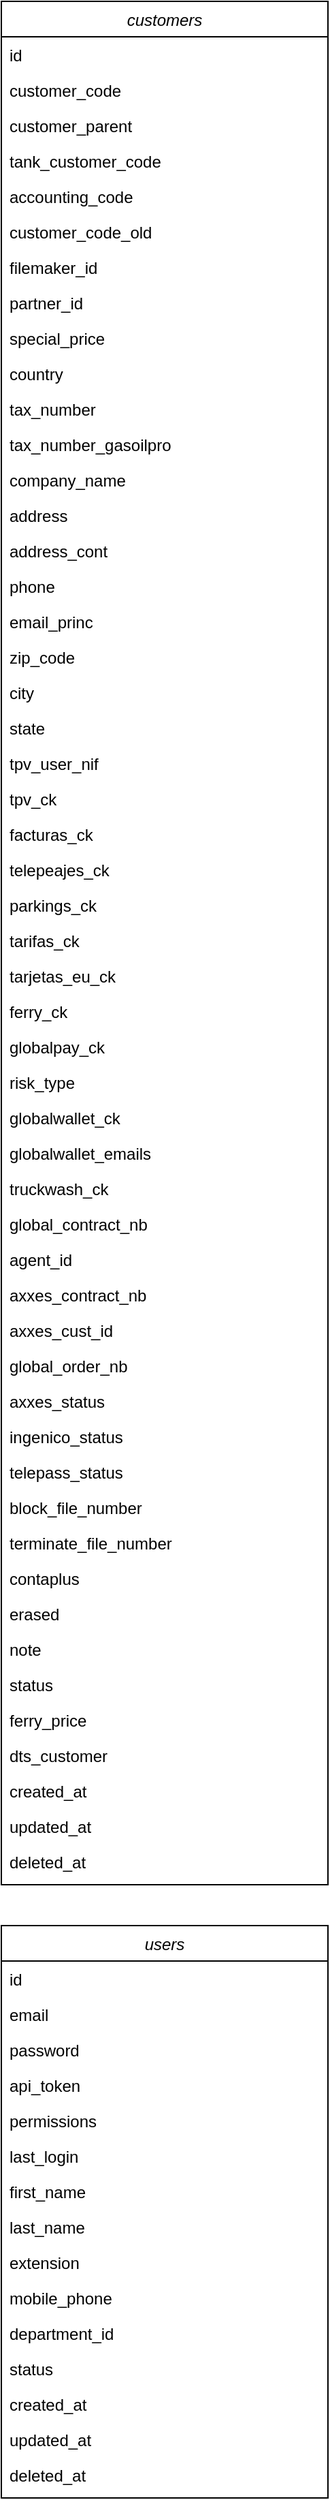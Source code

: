 <?xml version="1.0"?>
<mxfile version="26.1.3">
  <diagram id="diagram-all-tables" name="Page-1">
    <mxGraphModel dx="1434" dy="785" grid="1" gridSize="10" guides="1" tooltips="1" connect="1" arrows="1" fold="1" page="1" pageScale="1" pageWidth="827" pageHeight="1169" math="0" shadow="0">
      <root>
        <mxCell id="0"/>
        <mxCell id="1" parent="0"/>
        <mxCell id="customers-0" value="customers" style="swimlane;fontStyle=2;align=center;verticalAlign=top;childLayout=stackLayout;horizontal=1;startSize=26;horizontalStack=0;resizeParent=1;resizeLast=0;collapsible=1;marginBottom=0;rounded=0;shadow=0;strokeWidth=1;" parent="1" vertex="1">
          <mxGeometry x="220" y="120" width="240" height="1382" as="geometry">
            <mxRectangle x="230" y="140" width="240" height="26" as="alternateBounds"/>
          </mxGeometry>
        </mxCell>
        <mxCell id="customers-0-1" value="id" style="text;align=left;verticalAlign=top;spacingLeft=4;spacingRight=4;overflow=hidden;rotatable=0;points=[[0,0.5],[1,0.5]];portConstraint=eastwest;" parent="customers-0" vertex="1">
          <mxGeometry y="26" width="240" height="26" as="geometry"/>
        </mxCell>
        <mxCell id="customers-0-2" value="customer_code" style="text;align=left;verticalAlign=top;spacingLeft=4;spacingRight=4;overflow=hidden;rotatable=0;points=[[0,0.5],[1,0.5]];portConstraint=eastwest;" parent="customers-0" vertex="1">
          <mxGeometry y="52" width="240" height="26" as="geometry"/>
        </mxCell>
        <mxCell id="customers-0-3" value="customer_parent" style="text;align=left;verticalAlign=top;spacingLeft=4;spacingRight=4;overflow=hidden;rotatable=0;points=[[0,0.5],[1,0.5]];portConstraint=eastwest;" parent="customers-0" vertex="1">
          <mxGeometry y="78" width="240" height="26" as="geometry"/>
        </mxCell>
        <mxCell id="customers-0-4" value="tank_customer_code" style="text;align=left;verticalAlign=top;spacingLeft=4;spacingRight=4;overflow=hidden;rotatable=0;points=[[0,0.5],[1,0.5]];portConstraint=eastwest;" parent="customers-0" vertex="1">
          <mxGeometry y="104" width="240" height="26" as="geometry"/>
        </mxCell>
        <mxCell id="customers-0-5" value="accounting_code" style="text;align=left;verticalAlign=top;spacingLeft=4;spacingRight=4;overflow=hidden;rotatable=0;points=[[0,0.5],[1,0.5]];portConstraint=eastwest;" parent="customers-0" vertex="1">
          <mxGeometry y="130" width="240" height="26" as="geometry"/>
        </mxCell>
        <mxCell id="customers-0-6" value="customer_code_old" style="text;align=left;verticalAlign=top;spacingLeft=4;spacingRight=4;overflow=hidden;rotatable=0;points=[[0,0.5],[1,0.5]];portConstraint=eastwest;" parent="customers-0" vertex="1">
          <mxGeometry y="156" width="240" height="26" as="geometry"/>
        </mxCell>
        <mxCell id="customers-0-7" value="filemaker_id" style="text;align=left;verticalAlign=top;spacingLeft=4;spacingRight=4;overflow=hidden;rotatable=0;points=[[0,0.5],[1,0.5]];portConstraint=eastwest;" parent="customers-0" vertex="1">
          <mxGeometry y="182" width="240" height="26" as="geometry"/>
        </mxCell>
        <mxCell id="customers-0-8" value="partner_id" style="text;align=left;verticalAlign=top;spacingLeft=4;spacingRight=4;overflow=hidden;rotatable=0;points=[[0,0.5],[1,0.5]];portConstraint=eastwest;" parent="customers-0" vertex="1">
          <mxGeometry y="208" width="240" height="26" as="geometry"/>
        </mxCell>
        <mxCell id="customers-0-9" value="special_price" style="text;align=left;verticalAlign=top;spacingLeft=4;spacingRight=4;overflow=hidden;rotatable=0;points=[[0,0.5],[1,0.5]];portConstraint=eastwest;" parent="customers-0" vertex="1">
          <mxGeometry y="234" width="240" height="26" as="geometry"/>
        </mxCell>
        <mxCell id="customers-0-10" value="country" style="text;align=left;verticalAlign=top;spacingLeft=4;spacingRight=4;overflow=hidden;rotatable=0;points=[[0,0.5],[1,0.5]];portConstraint=eastwest;" parent="customers-0" vertex="1">
          <mxGeometry y="260" width="240" height="26" as="geometry"/>
        </mxCell>
        <mxCell id="customers-0-11" value="tax_number" style="text;align=left;verticalAlign=top;spacingLeft=4;spacingRight=4;overflow=hidden;rotatable=0;points=[[0,0.5],[1,0.5]];portConstraint=eastwest;" parent="customers-0" vertex="1">
          <mxGeometry y="286" width="240" height="26" as="geometry"/>
        </mxCell>
        <mxCell id="customers-0-12" value="tax_number_gasoilpro" style="text;align=left;verticalAlign=top;spacingLeft=4;spacingRight=4;overflow=hidden;rotatable=0;points=[[0,0.5],[1,0.5]];portConstraint=eastwest;" parent="customers-0" vertex="1">
          <mxGeometry y="312" width="240" height="26" as="geometry"/>
        </mxCell>
        <mxCell id="customers-0-13" value="company_name" style="text;align=left;verticalAlign=top;spacingLeft=4;spacingRight=4;overflow=hidden;rotatable=0;points=[[0,0.5],[1,0.5]];portConstraint=eastwest;" parent="customers-0" vertex="1">
          <mxGeometry y="338" width="240" height="26" as="geometry"/>
        </mxCell>
        <mxCell id="customers-0-14" value="address" style="text;align=left;verticalAlign=top;spacingLeft=4;spacingRight=4;overflow=hidden;rotatable=0;points=[[0,0.5],[1,0.5]];portConstraint=eastwest;" parent="customers-0" vertex="1">
          <mxGeometry y="364" width="240" height="26" as="geometry"/>
        </mxCell>
        <mxCell id="customers-0-15" value="address_cont" style="text;align=left;verticalAlign=top;spacingLeft=4;spacingRight=4;overflow=hidden;rotatable=0;points=[[0,0.5],[1,0.5]];portConstraint=eastwest;" parent="customers-0" vertex="1">
          <mxGeometry y="390" width="240" height="26" as="geometry"/>
        </mxCell>
        <mxCell id="customers-0-16" value="phone" style="text;align=left;verticalAlign=top;spacingLeft=4;spacingRight=4;overflow=hidden;rotatable=0;points=[[0,0.5],[1,0.5]];portConstraint=eastwest;" parent="customers-0" vertex="1">
          <mxGeometry y="416" width="240" height="26" as="geometry"/>
        </mxCell>
        <mxCell id="customers-0-17" value="email_princ" style="text;align=left;verticalAlign=top;spacingLeft=4;spacingRight=4;overflow=hidden;rotatable=0;points=[[0,0.5],[1,0.5]];portConstraint=eastwest;" parent="customers-0" vertex="1">
          <mxGeometry y="442" width="240" height="26" as="geometry"/>
        </mxCell>
        <mxCell id="customers-0-18" value="zip_code" style="text;align=left;verticalAlign=top;spacingLeft=4;spacingRight=4;overflow=hidden;rotatable=0;points=[[0,0.5],[1,0.5]];portConstraint=eastwest;" parent="customers-0" vertex="1">
          <mxGeometry y="468" width="240" height="26" as="geometry"/>
        </mxCell>
        <mxCell id="customers-0-19" value="city" style="text;align=left;verticalAlign=top;spacingLeft=4;spacingRight=4;overflow=hidden;rotatable=0;points=[[0,0.5],[1,0.5]];portConstraint=eastwest;" parent="customers-0" vertex="1">
          <mxGeometry y="494" width="240" height="26" as="geometry"/>
        </mxCell>
        <mxCell id="customers-0-20" value="state" style="text;align=left;verticalAlign=top;spacingLeft=4;spacingRight=4;overflow=hidden;rotatable=0;points=[[0,0.5],[1,0.5]];portConstraint=eastwest;" parent="customers-0" vertex="1">
          <mxGeometry y="520" width="240" height="26" as="geometry"/>
        </mxCell>
        <mxCell id="customers-0-21" value="tpv_user_nif" style="text;align=left;verticalAlign=top;spacingLeft=4;spacingRight=4;overflow=hidden;rotatable=0;points=[[0,0.5],[1,0.5]];portConstraint=eastwest;" parent="customers-0" vertex="1">
          <mxGeometry y="546" width="240" height="26" as="geometry"/>
        </mxCell>
        <mxCell id="customers-0-22" value="tpv_ck" style="text;align=left;verticalAlign=top;spacingLeft=4;spacingRight=4;overflow=hidden;rotatable=0;points=[[0,0.5],[1,0.5]];portConstraint=eastwest;" parent="customers-0" vertex="1">
          <mxGeometry y="572" width="240" height="26" as="geometry"/>
        </mxCell>
        <mxCell id="customers-0-23" value="facturas_ck" style="text;align=left;verticalAlign=top;spacingLeft=4;spacingRight=4;overflow=hidden;rotatable=0;points=[[0,0.5],[1,0.5]];portConstraint=eastwest;" parent="customers-0" vertex="1">
          <mxGeometry y="598" width="240" height="26" as="geometry"/>
        </mxCell>
        <mxCell id="customers-0-24" value="telepeajes_ck" style="text;align=left;verticalAlign=top;spacingLeft=4;spacingRight=4;overflow=hidden;rotatable=0;points=[[0,0.5],[1,0.5]];portConstraint=eastwest;" parent="customers-0" vertex="1">
          <mxGeometry y="624" width="240" height="26" as="geometry"/>
        </mxCell>
        <mxCell id="customers-0-25" value="parkings_ck" style="text;align=left;verticalAlign=top;spacingLeft=4;spacingRight=4;overflow=hidden;rotatable=0;points=[[0,0.5],[1,0.5]];portConstraint=eastwest;" parent="customers-0" vertex="1">
          <mxGeometry y="650" width="240" height="26" as="geometry"/>
        </mxCell>
        <mxCell id="customers-0-26" value="tarifas_ck" style="text;align=left;verticalAlign=top;spacingLeft=4;spacingRight=4;overflow=hidden;rotatable=0;points=[[0,0.5],[1,0.5]];portConstraint=eastwest;" parent="customers-0" vertex="1">
          <mxGeometry y="676" width="240" height="26" as="geometry"/>
        </mxCell>
        <mxCell id="customers-0-27" value="tarjetas_eu_ck" style="text;align=left;verticalAlign=top;spacingLeft=4;spacingRight=4;overflow=hidden;rotatable=0;points=[[0,0.5],[1,0.5]];portConstraint=eastwest;" parent="customers-0" vertex="1">
          <mxGeometry y="702" width="240" height="26" as="geometry"/>
        </mxCell>
        <mxCell id="customers-0-28" value="ferry_ck" style="text;align=left;verticalAlign=top;spacingLeft=4;spacingRight=4;overflow=hidden;rotatable=0;points=[[0,0.5],[1,0.5]];portConstraint=eastwest;" parent="customers-0" vertex="1">
          <mxGeometry y="728" width="240" height="26" as="geometry"/>
        </mxCell>
        <mxCell id="customers-0-29" value="globalpay_ck" style="text;align=left;verticalAlign=top;spacingLeft=4;spacingRight=4;overflow=hidden;rotatable=0;points=[[0,0.5],[1,0.5]];portConstraint=eastwest;" parent="customers-0" vertex="1">
          <mxGeometry y="754" width="240" height="26" as="geometry"/>
        </mxCell>
        <mxCell id="customers-0-30" value="risk_type" style="text;align=left;verticalAlign=top;spacingLeft=4;spacingRight=4;overflow=hidden;rotatable=0;points=[[0,0.5],[1,0.5]];portConstraint=eastwest;" parent="customers-0" vertex="1">
          <mxGeometry y="780" width="240" height="26" as="geometry"/>
        </mxCell>
        <mxCell id="customers-0-31" value="globalwallet_ck" style="text;align=left;verticalAlign=top;spacingLeft=4;spacingRight=4;overflow=hidden;rotatable=0;points=[[0,0.5],[1,0.5]];portConstraint=eastwest;" parent="customers-0" vertex="1">
          <mxGeometry y="806" width="240" height="26" as="geometry"/>
        </mxCell>
        <mxCell id="customers-0-32" value="globalwallet_emails" style="text;align=left;verticalAlign=top;spacingLeft=4;spacingRight=4;overflow=hidden;rotatable=0;points=[[0,0.5],[1,0.5]];portConstraint=eastwest;" parent="customers-0" vertex="1">
          <mxGeometry y="832" width="240" height="26" as="geometry"/>
        </mxCell>
        <mxCell id="customers-0-33" value="truckwash_ck" style="text;align=left;verticalAlign=top;spacingLeft=4;spacingRight=4;overflow=hidden;rotatable=0;points=[[0,0.5],[1,0.5]];portConstraint=eastwest;" parent="customers-0" vertex="1">
          <mxGeometry y="858" width="240" height="26" as="geometry"/>
        </mxCell>
        <mxCell id="customers-0-34" value="global_contract_nb" style="text;align=left;verticalAlign=top;spacingLeft=4;spacingRight=4;overflow=hidden;rotatable=0;points=[[0,0.5],[1,0.5]];portConstraint=eastwest;" parent="customers-0" vertex="1">
          <mxGeometry y="884" width="240" height="26" as="geometry"/>
        </mxCell>
        <mxCell id="customers-0-35" value="agent_id" style="text;align=left;verticalAlign=top;spacingLeft=4;spacingRight=4;overflow=hidden;rotatable=0;points=[[0,0.5],[1,0.5]];portConstraint=eastwest;" parent="customers-0" vertex="1">
          <mxGeometry y="910" width="240" height="26" as="geometry"/>
        </mxCell>
        <mxCell id="customers-0-36" value="axxes_contract_nb" style="text;align=left;verticalAlign=top;spacingLeft=4;spacingRight=4;overflow=hidden;rotatable=0;points=[[0,0.5],[1,0.5]];portConstraint=eastwest;" parent="customers-0" vertex="1">
          <mxGeometry y="936" width="240" height="26" as="geometry"/>
        </mxCell>
        <mxCell id="customers-0-37" value="axxes_cust_id" style="text;align=left;verticalAlign=top;spacingLeft=4;spacingRight=4;overflow=hidden;rotatable=0;points=[[0,0.5],[1,0.5]];portConstraint=eastwest;" parent="customers-0" vertex="1">
          <mxGeometry y="962" width="240" height="26" as="geometry"/>
        </mxCell>
        <mxCell id="customers-0-38" value="global_order_nb" style="text;align=left;verticalAlign=top;spacingLeft=4;spacingRight=4;overflow=hidden;rotatable=0;points=[[0,0.5],[1,0.5]];portConstraint=eastwest;" parent="customers-0" vertex="1">
          <mxGeometry y="988" width="240" height="26" as="geometry"/>
        </mxCell>
        <mxCell id="customers-0-39" value="axxes_status" style="text;align=left;verticalAlign=top;spacingLeft=4;spacingRight=4;overflow=hidden;rotatable=0;points=[[0,0.5],[1,0.5]];portConstraint=eastwest;" parent="customers-0" vertex="1">
          <mxGeometry y="1014" width="240" height="26" as="geometry"/>
        </mxCell>
        <mxCell id="customers-0-40" value="ingenico_status" style="text;align=left;verticalAlign=top;spacingLeft=4;spacingRight=4;overflow=hidden;rotatable=0;points=[[0,0.5],[1,0.5]];portConstraint=eastwest;" parent="customers-0" vertex="1">
          <mxGeometry y="1040" width="240" height="26" as="geometry"/>
        </mxCell>
        <mxCell id="customers-0-41" value="telepass_status" style="text;align=left;verticalAlign=top;spacingLeft=4;spacingRight=4;overflow=hidden;rotatable=0;points=[[0,0.5],[1,0.5]];portConstraint=eastwest;" parent="customers-0" vertex="1">
          <mxGeometry y="1066" width="240" height="26" as="geometry"/>
        </mxCell>
        <mxCell id="customers-0-42" value="block_file_number" style="text;align=left;verticalAlign=top;spacingLeft=4;spacingRight=4;overflow=hidden;rotatable=0;points=[[0,0.5],[1,0.5]];portConstraint=eastwest;" parent="customers-0" vertex="1">
          <mxGeometry y="1092" width="240" height="26" as="geometry"/>
        </mxCell>
        <mxCell id="customers-0-43" value="terminate_file_number" style="text;align=left;verticalAlign=top;spacingLeft=4;spacingRight=4;overflow=hidden;rotatable=0;points=[[0,0.5],[1,0.5]];portConstraint=eastwest;" parent="customers-0" vertex="1">
          <mxGeometry y="1118" width="240" height="26" as="geometry"/>
        </mxCell>
        <mxCell id="customers-0-44" value="contaplus" style="text;align=left;verticalAlign=top;spacingLeft=4;spacingRight=4;overflow=hidden;rotatable=0;points=[[0,0.5],[1,0.5]];portConstraint=eastwest;" parent="customers-0" vertex="1">
          <mxGeometry y="1144" width="240" height="26" as="geometry"/>
        </mxCell>
        <mxCell id="customers-0-45" value="erased" style="text;align=left;verticalAlign=top;spacingLeft=4;spacingRight=4;overflow=hidden;rotatable=0;points=[[0,0.5],[1,0.5]];portConstraint=eastwest;" parent="customers-0" vertex="1">
          <mxGeometry y="1170" width="240" height="26" as="geometry"/>
        </mxCell>
        <mxCell id="customers-0-46" value="note" style="text;align=left;verticalAlign=top;spacingLeft=4;spacingRight=4;overflow=hidden;rotatable=0;points=[[0,0.5],[1,0.5]];portConstraint=eastwest;" parent="customers-0" vertex="1">
          <mxGeometry y="1196" width="240" height="26" as="geometry"/>
        </mxCell>
        <mxCell id="customers-0-47" value="status" style="text;align=left;verticalAlign=top;spacingLeft=4;spacingRight=4;overflow=hidden;rotatable=0;points=[[0,0.5],[1,0.5]];portConstraint=eastwest;" parent="customers-0" vertex="1">
          <mxGeometry y="1222" width="240" height="26" as="geometry"/>
        </mxCell>
        <mxCell id="customers-0-48" value="ferry_price" style="text;align=left;verticalAlign=top;spacingLeft=4;spacingRight=4;overflow=hidden;rotatable=0;points=[[0,0.5],[1,0.5]];portConstraint=eastwest;" parent="customers-0" vertex="1">
          <mxGeometry y="1248" width="240" height="26" as="geometry"/>
        </mxCell>
        <mxCell id="customers-0-49" value="dts_customer" style="text;align=left;verticalAlign=top;spacingLeft=4;spacingRight=4;overflow=hidden;rotatable=0;points=[[0,0.5],[1,0.5]];portConstraint=eastwest;" parent="customers-0" vertex="1">
          <mxGeometry y="1274" width="240" height="26" as="geometry"/>
        </mxCell>
        <mxCell id="customers-0-50" value="created_at" style="text;align=left;verticalAlign=top;spacingLeft=4;spacingRight=4;overflow=hidden;rotatable=0;points=[[0,0.5],[1,0.5]];portConstraint=eastwest;" parent="customers-0" vertex="1">
          <mxGeometry y="1300" width="240" height="26" as="geometry"/>
        </mxCell>
        <mxCell id="customers-0-51" value="updated_at" style="text;align=left;verticalAlign=top;spacingLeft=4;spacingRight=4;overflow=hidden;rotatable=0;points=[[0,0.5],[1,0.5]];portConstraint=eastwest;" parent="customers-0" vertex="1">
          <mxGeometry y="1326" width="240" height="26" as="geometry"/>
        </mxCell>
        <mxCell id="customers-0-52" value="deleted_at" style="text;align=left;verticalAlign=top;spacingLeft=4;spacingRight=4;overflow=hidden;rotatable=0;points=[[0,0.5],[1,0.5]];portConstraint=eastwest;" parent="customers-0" vertex="1">
          <mxGeometry y="1352" width="240" height="26" as="geometry"/>
        </mxCell>
        <mxCell id="users-0" value="users" style="swimlane;fontStyle=2;align=center;verticalAlign=top;childLayout=stackLayout;horizontal=1;startSize=26;horizontalStack=0;resizeParent=1;resizeLast=0;collapsible=1;marginBottom=0;rounded=0;shadow=0;strokeWidth=1;" parent="1" vertex="1">
          <mxGeometry x="220" y="1532" width="240" height="420" as="geometry">
            <mxRectangle x="230" y="1552" width="240" height="26" as="alternateBounds"/>
          </mxGeometry>
        </mxCell>
        <mxCell id="users-0-1" value="id" style="text;align=left;verticalAlign=top;spacingLeft=4;spacingRight=4;overflow=hidden;rotatable=0;points=[[0,0.5],[1,0.5]];portConstraint=eastwest;" parent="users-0" vertex="1">
          <mxGeometry y="26" width="240" height="26" as="geometry"/>
        </mxCell>
        <mxCell id="users-0-2" value="email" style="text;align=left;verticalAlign=top;spacingLeft=4;spacingRight=4;overflow=hidden;rotatable=0;points=[[0,0.5],[1,0.5]];portConstraint=eastwest;" parent="users-0" vertex="1">
          <mxGeometry y="52" width="240" height="26" as="geometry"/>
        </mxCell>
        <mxCell id="users-0-3" value="password" style="text;align=left;verticalAlign=top;spacingLeft=4;spacingRight=4;overflow=hidden;rotatable=0;points=[[0,0.5],[1,0.5]];portConstraint=eastwest;" parent="users-0" vertex="1">
          <mxGeometry y="78" width="240" height="26" as="geometry"/>
        </mxCell>
        <mxCell id="users-0-4" value="api_token" style="text;align=left;verticalAlign=top;spacingLeft=4;spacingRight=4;overflow=hidden;rotatable=0;points=[[0,0.5],[1,0.5]];portConstraint=eastwest;" parent="users-0" vertex="1">
          <mxGeometry y="104" width="240" height="26" as="geometry"/>
        </mxCell>
        <mxCell id="users-0-5" value="permissions" style="text;align=left;verticalAlign=top;spacingLeft=4;spacingRight=4;overflow=hidden;rotatable=0;points=[[0,0.5],[1,0.5]];portConstraint=eastwest;" parent="users-0" vertex="1">
          <mxGeometry y="130" width="240" height="26" as="geometry"/>
        </mxCell>
        <mxCell id="users-0-6" value="last_login" style="text;align=left;verticalAlign=top;spacingLeft=4;spacingRight=4;overflow=hidden;rotatable=0;points=[[0,0.5],[1,0.5]];portConstraint=eastwest;" parent="users-0" vertex="1">
          <mxGeometry y="156" width="240" height="26" as="geometry"/>
        </mxCell>
        <mxCell id="users-0-7" value="first_name" style="text;align=left;verticalAlign=top;spacingLeft=4;spacingRight=4;overflow=hidden;rotatable=0;points=[[0,0.5],[1,0.5]];portConstraint=eastwest;" parent="users-0" vertex="1">
          <mxGeometry y="182" width="240" height="26" as="geometry"/>
        </mxCell>
        <mxCell id="users-0-8" value="last_name" style="text;align=left;verticalAlign=top;spacingLeft=4;spacingRight=4;overflow=hidden;rotatable=0;points=[[0,0.5],[1,0.5]];portConstraint=eastwest;" parent="users-0" vertex="1">
          <mxGeometry y="208" width="240" height="26" as="geometry"/>
        </mxCell>
        <mxCell id="users-0-9" value="extension" style="text;align=left;verticalAlign=top;spacingLeft=4;spacingRight=4;overflow=hidden;rotatable=0;points=[[0,0.5],[1,0.5]];portConstraint=eastwest;" parent="users-0" vertex="1">
          <mxGeometry y="234" width="240" height="26" as="geometry"/>
        </mxCell>
        <mxCell id="users-0-10" value="mobile_phone" style="text;align=left;verticalAlign=top;spacingLeft=4;spacingRight=4;overflow=hidden;rotatable=0;points=[[0,0.5],[1,0.5]];portConstraint=eastwest;" parent="users-0" vertex="1">
          <mxGeometry y="260" width="240" height="26" as="geometry"/>
        </mxCell>
        <mxCell id="users-0-11" value="department_id" style="text;align=left;verticalAlign=top;spacingLeft=4;spacingRight=4;overflow=hidden;rotatable=0;points=[[0,0.5],[1,0.5]];portConstraint=eastwest;" parent="users-0" vertex="1">
          <mxGeometry y="286" width="240" height="26" as="geometry"/>
        </mxCell>
        <mxCell id="users-0-12" value="status" style="text;align=left;verticalAlign=top;spacingLeft=4;spacingRight=4;overflow=hidden;rotatable=0;points=[[0,0.5],[1,0.5]];portConstraint=eastwest;" parent="users-0" vertex="1">
          <mxGeometry y="312" width="240" height="26" as="geometry"/>
        </mxCell>
        <mxCell id="users-0-13" value="created_at" style="text;align=left;verticalAlign=top;spacingLeft=4;spacingRight=4;overflow=hidden;rotatable=0;points=[[0,0.5],[1,0.5]];portConstraint=eastwest;" parent="users-0" vertex="1">
          <mxGeometry y="338" width="240" height="26" as="geometry"/>
        </mxCell>
        <mxCell id="users-0-14" value="updated_at" style="text;align=left;verticalAlign=top;spacingLeft=4;spacingRight=4;overflow=hidden;rotatable=0;points=[[0,0.5],[1,0.5]];portConstraint=eastwest;" parent="users-0" vertex="1">
          <mxGeometry y="364" width="240" height="26" as="geometry"/>
        </mxCell>
        <mxCell id="users-0-15" value="deleted_at" style="text;align=left;verticalAlign=top;spacingLeft=4;spacingRight=4;overflow=hidden;rotatable=0;points=[[0,0.5],[1,0.5]];portConstraint=eastwest;" parent="users-0" vertex="1">
          <mxGeometry y="390" width="240" height="26" as="geometry"/>
        </mxCell>
      </root>
    </mxGraphModel>
  </diagram>
</mxfile>